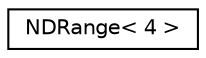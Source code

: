 digraph "Graphical Class Hierarchy"
{
 // LATEX_PDF_SIZE
  edge [fontname="Helvetica",fontsize="10",labelfontname="Helvetica",labelfontsize="10"];
  node [fontname="Helvetica",fontsize="10",shape=record];
  rankdir="LR";
  Node0 [label="NDRange\< 4 \>",height=0.2,width=0.4,color="black", fillcolor="white", style="filled",URL="$classarm__gemm_1_1_n_d_range.xhtml",tooltip=" "];
}
